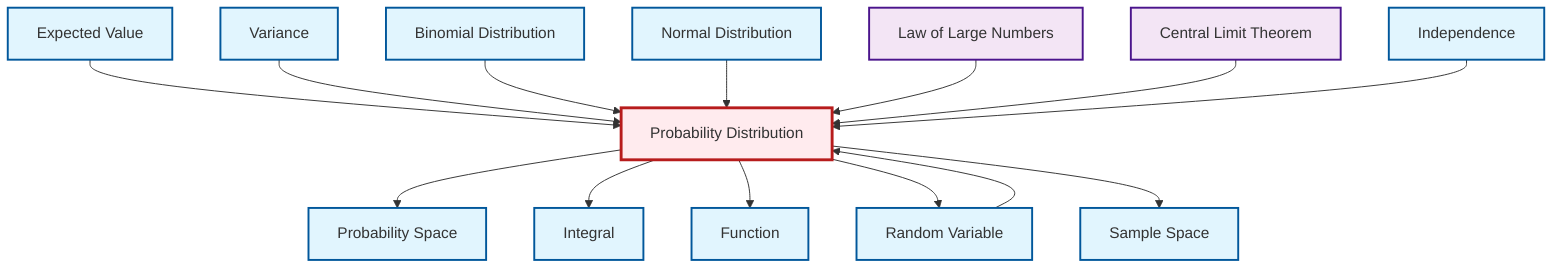 graph TD
    classDef definition fill:#e1f5fe,stroke:#01579b,stroke-width:2px
    classDef theorem fill:#f3e5f5,stroke:#4a148c,stroke-width:2px
    classDef axiom fill:#fff3e0,stroke:#e65100,stroke-width:2px
    classDef example fill:#e8f5e9,stroke:#1b5e20,stroke-width:2px
    classDef current fill:#ffebee,stroke:#b71c1c,stroke-width:3px
    def-normal-distribution["Normal Distribution"]:::definition
    def-independence["Independence"]:::definition
    def-function["Function"]:::definition
    def-integral["Integral"]:::definition
    def-random-variable["Random Variable"]:::definition
    thm-central-limit["Central Limit Theorem"]:::theorem
    def-variance["Variance"]:::definition
    def-binomial-distribution["Binomial Distribution"]:::definition
    def-sample-space["Sample Space"]:::definition
    def-probability-space["Probability Space"]:::definition
    def-probability-distribution["Probability Distribution"]:::definition
    def-expectation["Expected Value"]:::definition
    thm-law-of-large-numbers["Law of Large Numbers"]:::theorem
    def-expectation --> def-probability-distribution
    def-probability-distribution --> def-probability-space
    def-probability-distribution --> def-integral
    def-random-variable --> def-probability-distribution
    def-probability-distribution --> def-function
    def-variance --> def-probability-distribution
    def-probability-distribution --> def-random-variable
    def-binomial-distribution --> def-probability-distribution
    def-normal-distribution --> def-probability-distribution
    thm-law-of-large-numbers --> def-probability-distribution
    thm-central-limit --> def-probability-distribution
    def-independence --> def-probability-distribution
    def-probability-distribution --> def-sample-space
    class def-probability-distribution current